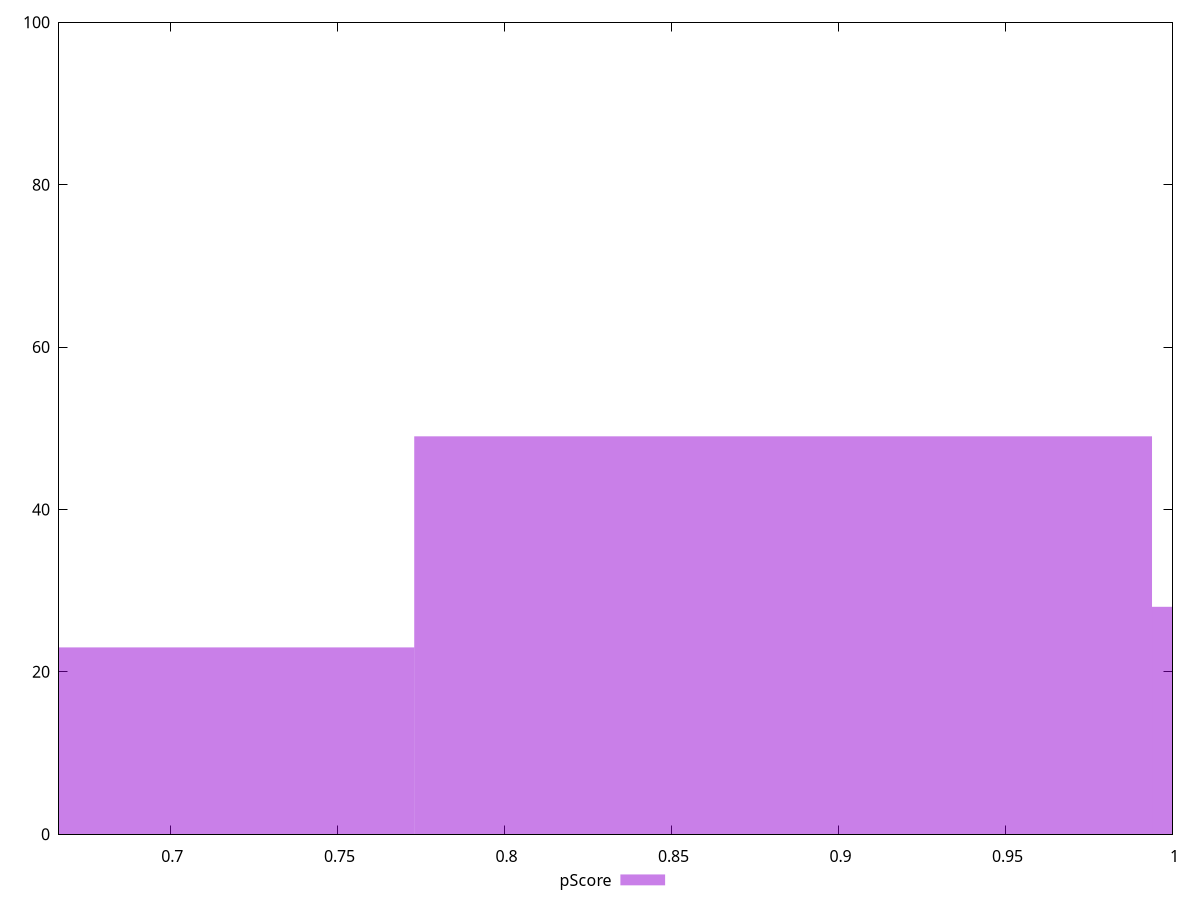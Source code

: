 reset

$pScore <<EOF
0.662577868961947 23
0.8834371586159294 49
1.1042964482699118 28
EOF

set key outside below
set boxwidth 0.22085928965398235
set xrange [0.6666666666666666:1]
set yrange [0:100]
set trange [0:100]
set style fill transparent solid 0.5 noborder
set terminal svg size 640, 490 enhanced background rgb 'white'
set output "report_00013_2021-02-09T12-04-24.940Z/unused-css-rules/samples/pages+cached+noadtech/pScore/histogram.svg"

plot $pScore title "pScore" with boxes

reset
